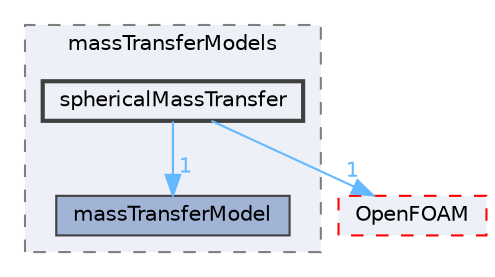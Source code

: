 digraph "src/phaseSystemModels/reactingEuler/multiphaseSystem/interfacialCompositionModels/massTransferModels/sphericalMassTransfer"
{
 // LATEX_PDF_SIZE
  bgcolor="transparent";
  edge [fontname=Helvetica,fontsize=10,labelfontname=Helvetica,labelfontsize=10];
  node [fontname=Helvetica,fontsize=10,shape=box,height=0.2,width=0.4];
  compound=true
  subgraph clusterdir_a4794796310765c689f03c8d327020cb {
    graph [ bgcolor="#edf0f7", pencolor="grey50", label="massTransferModels", fontname=Helvetica,fontsize=10 style="filled,dashed", URL="dir_a4794796310765c689f03c8d327020cb.html",tooltip=""]
  dir_a5077a971f9baff9220be15bdbf942c8 [label="massTransferModel", fillcolor="#a2b4d6", color="grey25", style="filled", URL="dir_a5077a971f9baff9220be15bdbf942c8.html",tooltip=""];
  dir_2703d218ffb9859ef6825847cf5c9fbf [label="sphericalMassTransfer", fillcolor="#edf0f7", color="grey25", style="filled,bold", URL="dir_2703d218ffb9859ef6825847cf5c9fbf.html",tooltip=""];
  }
  dir_c5473ff19b20e6ec4dfe5c310b3778a8 [label="OpenFOAM", fillcolor="#edf0f7", color="red", style="filled,dashed", URL="dir_c5473ff19b20e6ec4dfe5c310b3778a8.html",tooltip=""];
  dir_2703d218ffb9859ef6825847cf5c9fbf->dir_a5077a971f9baff9220be15bdbf942c8 [headlabel="1", labeldistance=1.5 headhref="dir_003704_002323.html" href="dir_003704_002323.html" color="steelblue1" fontcolor="steelblue1"];
  dir_2703d218ffb9859ef6825847cf5c9fbf->dir_c5473ff19b20e6ec4dfe5c310b3778a8 [headlabel="1", labeldistance=1.5 headhref="dir_003704_002695.html" href="dir_003704_002695.html" color="steelblue1" fontcolor="steelblue1"];
}
